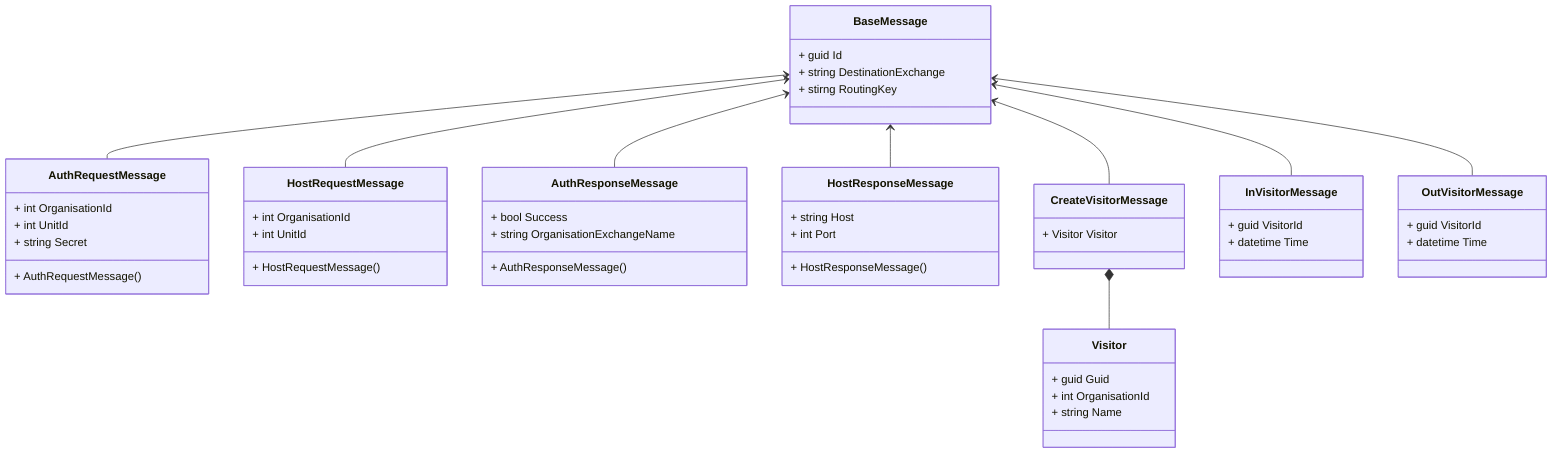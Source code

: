 classDiagram    
BaseMessage <-- AuthRequestMessage
BaseMessage <-- HostRequestMessage
BaseMessage <-- AuthResponseMessage
BaseMessage <-- HostResponseMessage

BaseMessage <-- CreateVisitorMessage
BaseMessage <-- InVisitorMessage
BaseMessage <-- OutVisitorMessage

BaseMessage : + guid Id
BaseMessage : + string DestinationExchange
BaseMessage : + stirng RoutingKey

AuthRequestMessage : + int OrganisationId
AuthRequestMessage : + int UnitId
AuthRequestMessage : + string Secret
AuthRequestMessage : + AuthRequestMessage()

HostRequestMessage : + int OrganisationId
HostRequestMessage : + int UnitId
HostRequestMessage : + HostRequestMessage()

AuthResponseMessage : + bool Success
AuthResponseMessage : + string OrganisationExchangeName
AuthResponseMessage : + AuthResponseMessage()

HostResponseMessage : + string Host
HostResponseMessage : + int Port
HostResponseMessage : + HostResponseMessage()

CreateVisitorMessage : + Visitor Visitor
CreateVisitorMessage *-- Visitor

InVisitorMessage : + guid VisitorId
InVisitorMessage : + datetime Time

OutVisitorMessage : + guid VisitorId
OutVisitorMessage : + datetime Time

Visitor : + guid Guid
Visitor : + int OrganisationId
Visitor : + string Name